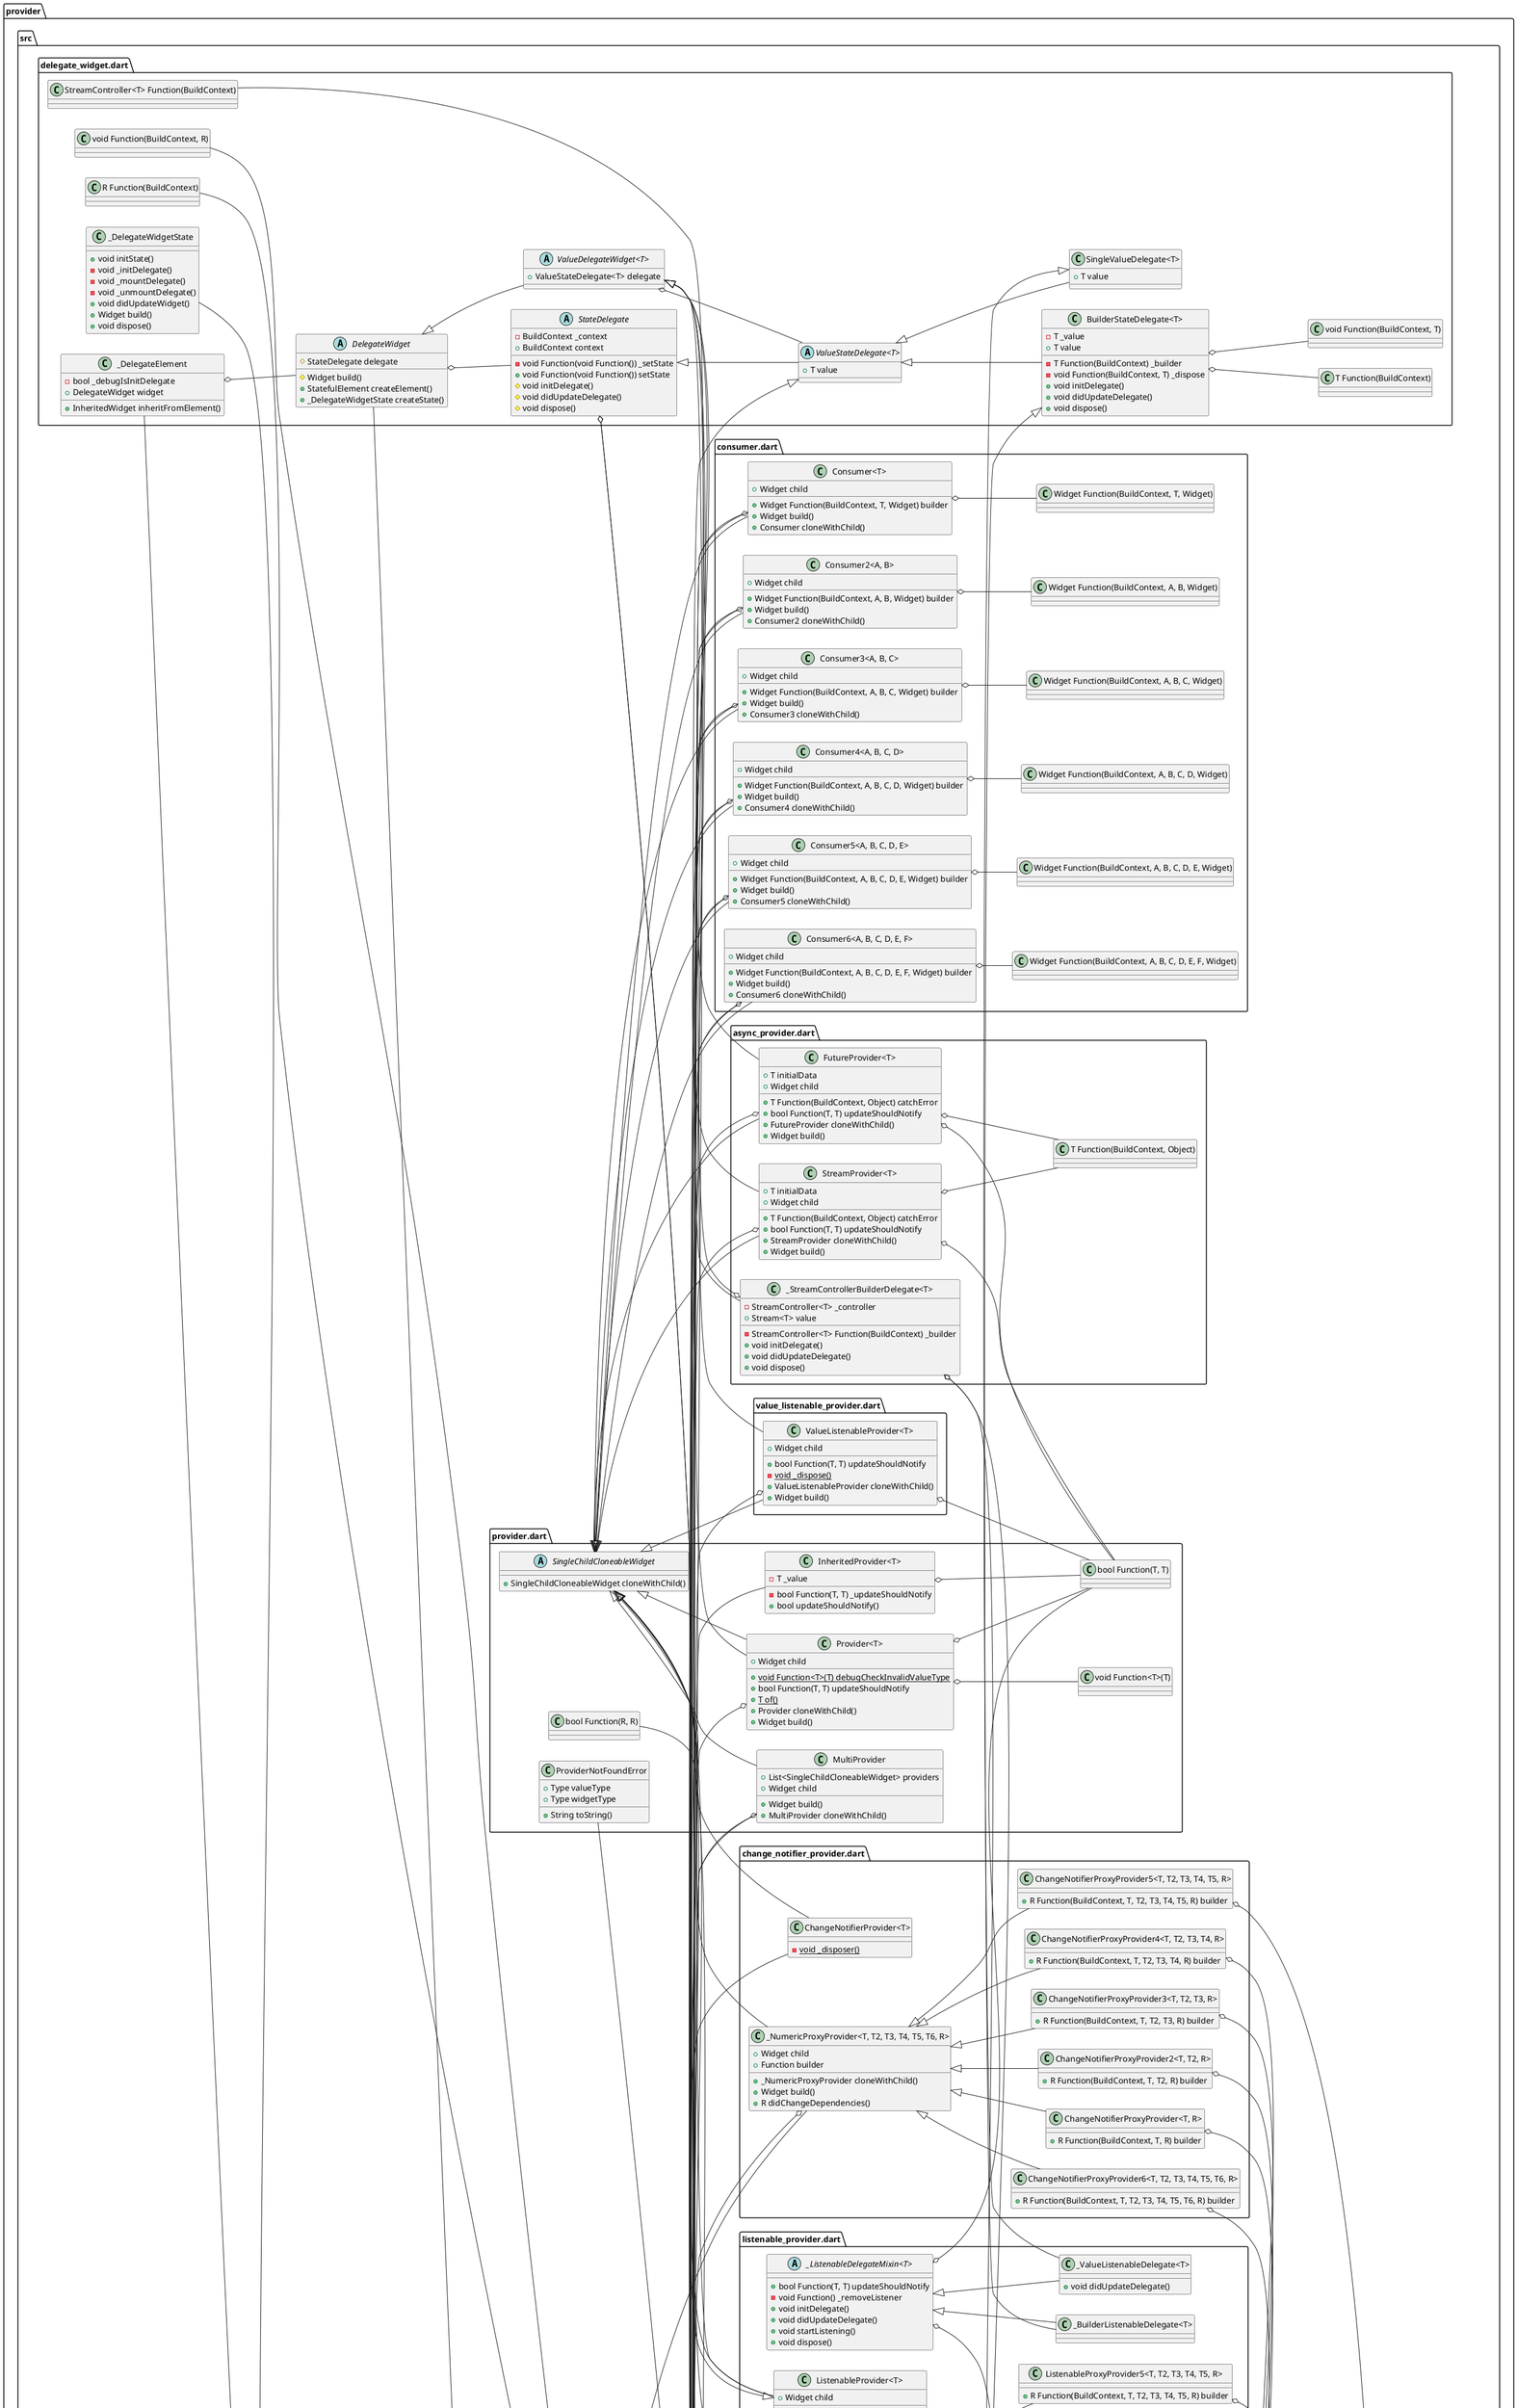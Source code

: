 @startuml
left to right direction
set namespaceSeparator ::

abstract class "provider::src::provider.dart::SingleChildCloneableWidget" {
  +SingleChildCloneableWidget cloneWithChild()
}

"flutter::src::widgets::framework.dart::Widget" <|-- "provider::src::provider.dart::SingleChildCloneableWidget"

class "provider::src::provider.dart::InheritedProvider<T>" {
  -T _value
  -bool Function(T, T) _updateShouldNotify
  +bool updateShouldNotify()
}

"provider::src::provider.dart::InheritedProvider<T>" o-- "provider::src::provider.dart::bool Function(T, T)"
"flutter::src::widgets::framework.dart::InheritedWidget" <|-- "provider::src::provider.dart::InheritedProvider<T>"

class "provider::src::provider.dart::MultiProvider" {
  +List<SingleChildCloneableWidget> providers
  +Widget child
  +Widget build()
  +MultiProvider cloneWithChild()
}

"provider::src::provider.dart::MultiProvider" o-- "flutter::src::widgets::framework.dart::Widget"
"flutter::src::widgets::framework.dart::StatelessWidget" <|-- "provider::src::provider.dart::MultiProvider"
"provider::src::provider.dart::SingleChildCloneableWidget" <|-- "provider::src::provider.dart::MultiProvider"

class "provider::src::provider.dart::Provider<T>" {
  {static} +void Function<T>(T) debugCheckInvalidValueType
  +bool Function(T, T) updateShouldNotify
  +Widget child
  {static} +T of()
  +Provider cloneWithChild()
  +Widget build()
}

"provider::src::provider.dart::Provider<T>" o-- "provider::src::provider.dart::void Function<T>(T)"
"provider::src::provider.dart::Provider<T>" o-- "provider::src::provider.dart::bool Function(T, T)"
"provider::src::provider.dart::Provider<T>" o-- "flutter::src::widgets::framework.dart::Widget"
"provider::src::delegate_widget.dart::ValueDelegateWidget<T>" <|-- "provider::src::provider.dart::Provider<T>"
"provider::src::provider.dart::SingleChildCloneableWidget" <|-- "provider::src::provider.dart::Provider<T>"

class "provider::src::provider.dart::ProviderNotFoundError" {
  +Type valueType
  +Type widgetType
  +String toString()
}

"dart::core::Error" <|-- "provider::src::provider.dart::ProviderNotFoundError"

class "provider::src::async_provider.dart::StreamProvider<T>" {
  +T initialData
  +Widget child
  +T Function(BuildContext, Object) catchError
  +bool Function(T, T) updateShouldNotify
  +StreamProvider cloneWithChild()
  +Widget build()
}

"provider::src::async_provider.dart::StreamProvider<T>" o-- "flutter::src::widgets::framework.dart::Widget"
"provider::src::async_provider.dart::StreamProvider<T>" o-- "provider::src::async_provider.dart::T Function(BuildContext, Object)"
"provider::src::async_provider.dart::StreamProvider<T>" o-- "provider::src::provider.dart::bool Function(T, T)"
"provider::src::delegate_widget.dart::ValueDelegateWidget<T>" <|-- "provider::src::async_provider.dart::StreamProvider<T>"
"provider::src::provider.dart::SingleChildCloneableWidget" <|-- "provider::src::async_provider.dart::StreamProvider<T>"

class "provider::src::async_provider.dart::_StreamControllerBuilderDelegate<T>" {
  -StreamController<T> _controller
  -StreamController<T> Function(BuildContext) _builder
  +Stream<T> value
  +void initDelegate()
  +void didUpdateDelegate()
  +void dispose()
}

"provider::src::async_provider.dart::_StreamControllerBuilderDelegate<T>" o-- "dart::async::StreamController<T>"
"provider::src::async_provider.dart::_StreamControllerBuilderDelegate<T>" o-- "provider::src::delegate_widget.dart::StreamController<T> Function(BuildContext)"
"provider::src::async_provider.dart::_StreamControllerBuilderDelegate<T>" o-- "dart::async::Stream<T>"
"provider::src::delegate_widget.dart::ValueStateDelegate<T>" <|-- "provider::src::async_provider.dart::_StreamControllerBuilderDelegate<T>"

class "provider::src::async_provider.dart::FutureProvider<T>" {
  +T initialData
  +Widget child
  +T Function(BuildContext, Object) catchError
  +bool Function(T, T) updateShouldNotify
  +FutureProvider cloneWithChild()
  +Widget build()
}

"provider::src::async_provider.dart::FutureProvider<T>" o-- "flutter::src::widgets::framework.dart::Widget"
"provider::src::async_provider.dart::FutureProvider<T>" o-- "provider::src::async_provider.dart::T Function(BuildContext, Object)"
"provider::src::async_provider.dart::FutureProvider<T>" o-- "provider::src::provider.dart::bool Function(T, T)"
"provider::src::delegate_widget.dart::ValueDelegateWidget<T>" <|-- "provider::src::async_provider.dart::FutureProvider<T>"
"provider::src::provider.dart::SingleChildCloneableWidget" <|-- "provider::src::async_provider.dart::FutureProvider<T>"

abstract class "provider::src::listenable_provider.dart::_ListenableDelegateMixin<T>" {
  +bool Function(T, T) updateShouldNotify
  -void Function() _removeListener
  +void initDelegate()
  +void didUpdateDelegate()
  +void startListening()
  +void dispose()
}

"provider::src::listenable_provider.dart::_ListenableDelegateMixin<T>" o-- "provider::src::provider.dart::bool Function(T, T)"
"provider::src::listenable_provider.dart::_ListenableDelegateMixin<T>" o-- "dart::ui::void Function()"

class "provider::src::listenable_provider.dart::ListenableProvider<T>" {
  +Widget child
  +ListenableProvider cloneWithChild()
  +Widget build()
}

"provider::src::listenable_provider.dart::ListenableProvider<T>" o-- "flutter::src::widgets::framework.dart::Widget"
"provider::src::delegate_widget.dart::ValueDelegateWidget<T>" <|-- "provider::src::listenable_provider.dart::ListenableProvider<T>"
"provider::src::provider.dart::SingleChildCloneableWidget" <|-- "provider::src::listenable_provider.dart::ListenableProvider<T>"

class "provider::src::listenable_provider.dart::_ValueListenableDelegate<T>" {
  +void didUpdateDelegate()
}

"provider::src::delegate_widget.dart::SingleValueDelegate<T>" <|-- "provider::src::listenable_provider.dart::_ValueListenableDelegate<T>"
"provider::src::listenable_provider.dart::_ListenableDelegateMixin<T>" <|-- "provider::src::listenable_provider.dart::_ValueListenableDelegate<T>"

class "provider::src::listenable_provider.dart::_BuilderListenableDelegate<T>" {
}

"provider::src::delegate_widget.dart::BuilderStateDelegate<T>" <|-- "provider::src::listenable_provider.dart::_BuilderListenableDelegate<T>"
"provider::src::listenable_provider.dart::_ListenableDelegateMixin<T>" <|-- "provider::src::listenable_provider.dart::_BuilderListenableDelegate<T>"

class "provider::src::listenable_provider.dart::_NumericProxyProvider<T, T2, T3, T4, T5, T6, R>" {
  +Widget child
  +Function builder
  +_NumericProxyProvider cloneWithChild()
  +Widget build()
  +R didChangeDependencies()
}

"provider::src::listenable_provider.dart::_NumericProxyProvider<T, T2, T3, T4, T5, T6, R>" o-- "flutter::src::widgets::framework.dart::Widget"
"provider::src::proxy_provider.dart::ProxyProviderBase<R>" <|-- "provider::src::listenable_provider.dart::_NumericProxyProvider<T, T2, T3, T4, T5, T6, R>"
"provider::src::provider.dart::SingleChildCloneableWidget" <|-- "provider::src::listenable_provider.dart::_NumericProxyProvider<T, T2, T3, T4, T5, T6, R>"

class "provider::src::listenable_provider.dart::ListenableProxyProvider<T, R>" {
  +R Function(BuildContext, T, R) builder
}

"provider::src::listenable_provider.dart::ListenableProxyProvider<T, R>" o-- "provider::src::proxy_provider.dart::R Function(BuildContext, T, R)"
"provider::src::listenable_provider.dart::_NumericProxyProvider<T, T2, T3, T4, T5, T6, R>" <|-- "provider::src::listenable_provider.dart::ListenableProxyProvider<T, R>"

class "provider::src::listenable_provider.dart::ListenableProxyProvider2<T, T2, R>" {
  +R Function(BuildContext, T, T2, R) builder
}

"provider::src::listenable_provider.dart::ListenableProxyProvider2<T, T2, R>" o-- "provider::src::proxy_provider.dart::R Function(BuildContext, T, T2, R)"
"provider::src::listenable_provider.dart::_NumericProxyProvider<T, T2, T3, T4, T5, T6, R>" <|-- "provider::src::listenable_provider.dart::ListenableProxyProvider2<T, T2, R>"

class "provider::src::listenable_provider.dart::ListenableProxyProvider3<T, T2, T3, R>" {
  +R Function(BuildContext, T, T2, T3, R) builder
}

"provider::src::listenable_provider.dart::ListenableProxyProvider3<T, T2, T3, R>" o-- "provider::src::proxy_provider.dart::R Function(BuildContext, T, T2, T3, R)"
"provider::src::listenable_provider.dart::_NumericProxyProvider<T, T2, T3, T4, T5, T6, R>" <|-- "provider::src::listenable_provider.dart::ListenableProxyProvider3<T, T2, T3, R>"

class "provider::src::listenable_provider.dart::ListenableProxyProvider4<T, T2, T3, T4, R>" {
  +R Function(BuildContext, T, T2, T3, T4, R) builder
}

"provider::src::listenable_provider.dart::ListenableProxyProvider4<T, T2, T3, T4, R>" o-- "provider::src::proxy_provider.dart::R Function(BuildContext, T, T2, T3, T4, R)"
"provider::src::listenable_provider.dart::_NumericProxyProvider<T, T2, T3, T4, T5, T6, R>" <|-- "provider::src::listenable_provider.dart::ListenableProxyProvider4<T, T2, T3, T4, R>"

class "provider::src::listenable_provider.dart::ListenableProxyProvider5<T, T2, T3, T4, T5, R>" {
  +R Function(BuildContext, T, T2, T3, T4, T5, R) builder
}

"provider::src::listenable_provider.dart::ListenableProxyProvider5<T, T2, T3, T4, T5, R>" o-- "provider::src::proxy_provider.dart::R Function(BuildContext, T, T2, T3, T4, T5, R)"
"provider::src::listenable_provider.dart::_NumericProxyProvider<T, T2, T3, T4, T5, T6, R>" <|-- "provider::src::listenable_provider.dart::ListenableProxyProvider5<T, T2, T3, T4, T5, R>"

class "provider::src::listenable_provider.dart::ListenableProxyProvider6<T, T2, T3, T4, T5, T6, R>" {
  +R Function(BuildContext, T, T2, T3, T4, T5, T6, R) builder
}

"provider::src::listenable_provider.dart::ListenableProxyProvider6<T, T2, T3, T4, T5, T6, R>" o-- "provider::src::proxy_provider.dart::R Function(BuildContext, T, T2, T3, T4, T5, T6, R)"
"provider::src::listenable_provider.dart::_NumericProxyProvider<T, T2, T3, T4, T5, T6, R>" <|-- "provider::src::listenable_provider.dart::ListenableProxyProvider6<T, T2, T3, T4, T5, T6, R>"

class "provider::src::consumer.dart::Consumer<T>" {
  +Widget child
  +Widget Function(BuildContext, T, Widget) builder
  +Widget build()
  +Consumer cloneWithChild()
}

"provider::src::consumer.dart::Consumer<T>" o-- "flutter::src::widgets::framework.dart::Widget"
"provider::src::consumer.dart::Consumer<T>" o-- "provider::src::consumer.dart::Widget Function(BuildContext, T, Widget)"
"flutter::src::widgets::framework.dart::StatelessWidget" <|-- "provider::src::consumer.dart::Consumer<T>"
"provider::src::provider.dart::SingleChildCloneableWidget" <|-- "provider::src::consumer.dart::Consumer<T>"

class "provider::src::consumer.dart::Consumer2<A, B>" {
  +Widget child
  +Widget Function(BuildContext, A, B, Widget) builder
  +Widget build()
  +Consumer2 cloneWithChild()
}

"provider::src::consumer.dart::Consumer2<A, B>" o-- "flutter::src::widgets::framework.dart::Widget"
"provider::src::consumer.dart::Consumer2<A, B>" o-- "provider::src::consumer.dart::Widget Function(BuildContext, A, B, Widget)"
"flutter::src::widgets::framework.dart::StatelessWidget" <|-- "provider::src::consumer.dart::Consumer2<A, B>"
"provider::src::provider.dart::SingleChildCloneableWidget" <|-- "provider::src::consumer.dart::Consumer2<A, B>"

class "provider::src::consumer.dart::Consumer3<A, B, C>" {
  +Widget child
  +Widget Function(BuildContext, A, B, C, Widget) builder
  +Widget build()
  +Consumer3 cloneWithChild()
}

"provider::src::consumer.dart::Consumer3<A, B, C>" o-- "flutter::src::widgets::framework.dart::Widget"
"provider::src::consumer.dart::Consumer3<A, B, C>" o-- "provider::src::consumer.dart::Widget Function(BuildContext, A, B, C, Widget)"
"flutter::src::widgets::framework.dart::StatelessWidget" <|-- "provider::src::consumer.dart::Consumer3<A, B, C>"
"provider::src::provider.dart::SingleChildCloneableWidget" <|-- "provider::src::consumer.dart::Consumer3<A, B, C>"

class "provider::src::consumer.dart::Consumer4<A, B, C, D>" {
  +Widget child
  +Widget Function(BuildContext, A, B, C, D, Widget) builder
  +Widget build()
  +Consumer4 cloneWithChild()
}

"provider::src::consumer.dart::Consumer4<A, B, C, D>" o-- "flutter::src::widgets::framework.dart::Widget"
"provider::src::consumer.dart::Consumer4<A, B, C, D>" o-- "provider::src::consumer.dart::Widget Function(BuildContext, A, B, C, D, Widget)"
"flutter::src::widgets::framework.dart::StatelessWidget" <|-- "provider::src::consumer.dart::Consumer4<A, B, C, D>"
"provider::src::provider.dart::SingleChildCloneableWidget" <|-- "provider::src::consumer.dart::Consumer4<A, B, C, D>"

class "provider::src::consumer.dart::Consumer5<A, B, C, D, E>" {
  +Widget child
  +Widget Function(BuildContext, A, B, C, D, E, Widget) builder
  +Widget build()
  +Consumer5 cloneWithChild()
}

"provider::src::consumer.dart::Consumer5<A, B, C, D, E>" o-- "flutter::src::widgets::framework.dart::Widget"
"provider::src::consumer.dart::Consumer5<A, B, C, D, E>" o-- "provider::src::consumer.dart::Widget Function(BuildContext, A, B, C, D, E, Widget)"
"flutter::src::widgets::framework.dart::StatelessWidget" <|-- "provider::src::consumer.dart::Consumer5<A, B, C, D, E>"
"provider::src::provider.dart::SingleChildCloneableWidget" <|-- "provider::src::consumer.dart::Consumer5<A, B, C, D, E>"

class "provider::src::consumer.dart::Consumer6<A, B, C, D, E, F>" {
  +Widget child
  +Widget Function(BuildContext, A, B, C, D, E, F, Widget) builder
  +Widget build()
  +Consumer6 cloneWithChild()
}

"provider::src::consumer.dart::Consumer6<A, B, C, D, E, F>" o-- "flutter::src::widgets::framework.dart::Widget"
"provider::src::consumer.dart::Consumer6<A, B, C, D, E, F>" o-- "provider::src::consumer.dart::Widget Function(BuildContext, A, B, C, D, E, F, Widget)"
"flutter::src::widgets::framework.dart::StatelessWidget" <|-- "provider::src::consumer.dart::Consumer6<A, B, C, D, E, F>"
"provider::src::provider.dart::SingleChildCloneableWidget" <|-- "provider::src::consumer.dart::Consumer6<A, B, C, D, E, F>"

class "provider::src::change_notifier_provider.dart::ChangeNotifierProvider<T>" {
  {static} -void _disposer()
}

"provider::src::listenable_provider.dart::ListenableProvider<T>" <|-- "provider::src::change_notifier_provider.dart::ChangeNotifierProvider<T>"
"provider::src::provider.dart::SingleChildCloneableWidget" <|-- "provider::src::change_notifier_provider.dart::ChangeNotifierProvider<T>"

class "provider::src::change_notifier_provider.dart::_NumericProxyProvider<T, T2, T3, T4, T5, T6, R>" {
  +Widget child
  +Function builder
  +_NumericProxyProvider cloneWithChild()
  +Widget build()
  +R didChangeDependencies()
}

"provider::src::change_notifier_provider.dart::_NumericProxyProvider<T, T2, T3, T4, T5, T6, R>" o-- "flutter::src::widgets::framework.dart::Widget"
"provider::src::proxy_provider.dart::ProxyProviderBase<R>" <|-- "provider::src::change_notifier_provider.dart::_NumericProxyProvider<T, T2, T3, T4, T5, T6, R>"
"provider::src::provider.dart::SingleChildCloneableWidget" <|-- "provider::src::change_notifier_provider.dart::_NumericProxyProvider<T, T2, T3, T4, T5, T6, R>"

class "provider::src::change_notifier_provider.dart::ChangeNotifierProxyProvider<T, R>" {
  +R Function(BuildContext, T, R) builder
}

"provider::src::change_notifier_provider.dart::ChangeNotifierProxyProvider<T, R>" o-- "provider::src::proxy_provider.dart::R Function(BuildContext, T, R)"
"provider::src::change_notifier_provider.dart::_NumericProxyProvider<T, T2, T3, T4, T5, T6, R>" <|-- "provider::src::change_notifier_provider.dart::ChangeNotifierProxyProvider<T, R>"

class "provider::src::change_notifier_provider.dart::ChangeNotifierProxyProvider2<T, T2, R>" {
  +R Function(BuildContext, T, T2, R) builder
}

"provider::src::change_notifier_provider.dart::ChangeNotifierProxyProvider2<T, T2, R>" o-- "provider::src::proxy_provider.dart::R Function(BuildContext, T, T2, R)"
"provider::src::change_notifier_provider.dart::_NumericProxyProvider<T, T2, T3, T4, T5, T6, R>" <|-- "provider::src::change_notifier_provider.dart::ChangeNotifierProxyProvider2<T, T2, R>"

class "provider::src::change_notifier_provider.dart::ChangeNotifierProxyProvider3<T, T2, T3, R>" {
  +R Function(BuildContext, T, T2, T3, R) builder
}

"provider::src::change_notifier_provider.dart::ChangeNotifierProxyProvider3<T, T2, T3, R>" o-- "provider::src::proxy_provider.dart::R Function(BuildContext, T, T2, T3, R)"
"provider::src::change_notifier_provider.dart::_NumericProxyProvider<T, T2, T3, T4, T5, T6, R>" <|-- "provider::src::change_notifier_provider.dart::ChangeNotifierProxyProvider3<T, T2, T3, R>"

class "provider::src::change_notifier_provider.dart::ChangeNotifierProxyProvider4<T, T2, T3, T4, R>" {
  +R Function(BuildContext, T, T2, T3, T4, R) builder
}

"provider::src::change_notifier_provider.dart::ChangeNotifierProxyProvider4<T, T2, T3, T4, R>" o-- "provider::src::proxy_provider.dart::R Function(BuildContext, T, T2, T3, T4, R)"
"provider::src::change_notifier_provider.dart::_NumericProxyProvider<T, T2, T3, T4, T5, T6, R>" <|-- "provider::src::change_notifier_provider.dart::ChangeNotifierProxyProvider4<T, T2, T3, T4, R>"

class "provider::src::change_notifier_provider.dart::ChangeNotifierProxyProvider5<T, T2, T3, T4, T5, R>" {
  +R Function(BuildContext, T, T2, T3, T4, T5, R) builder
}

"provider::src::change_notifier_provider.dart::ChangeNotifierProxyProvider5<T, T2, T3, T4, T5, R>" o-- "provider::src::proxy_provider.dart::R Function(BuildContext, T, T2, T3, T4, T5, R)"
"provider::src::change_notifier_provider.dart::_NumericProxyProvider<T, T2, T3, T4, T5, T6, R>" <|-- "provider::src::change_notifier_provider.dart::ChangeNotifierProxyProvider5<T, T2, T3, T4, T5, R>"

class "provider::src::change_notifier_provider.dart::ChangeNotifierProxyProvider6<T, T2, T3, T4, T5, T6, R>" {
  +R Function(BuildContext, T, T2, T3, T4, T5, T6, R) builder
}

"provider::src::change_notifier_provider.dart::ChangeNotifierProxyProvider6<T, T2, T3, T4, T5, T6, R>" o-- "provider::src::proxy_provider.dart::R Function(BuildContext, T, T2, T3, T4, T5, T6, R)"
"provider::src::change_notifier_provider.dart::_NumericProxyProvider<T, T2, T3, T4, T5, T6, R>" <|-- "provider::src::change_notifier_provider.dart::ChangeNotifierProxyProvider6<T, T2, T3, T4, T5, T6, R>"

class "provider::src::value_listenable_provider.dart::ValueListenableProvider<T>" {
  +Widget child
  +bool Function(T, T) updateShouldNotify
  {static} -void _dispose()
  +ValueListenableProvider cloneWithChild()
  +Widget build()
}

"provider::src::value_listenable_provider.dart::ValueListenableProvider<T>" o-- "flutter::src::widgets::framework.dart::Widget"
"provider::src::value_listenable_provider.dart::ValueListenableProvider<T>" o-- "provider::src::provider.dart::bool Function(T, T)"
"provider::src::delegate_widget.dart::ValueDelegateWidget<T>" <|-- "provider::src::value_listenable_provider.dart::ValueListenableProvider<T>"
"provider::src::provider.dart::SingleChildCloneableWidget" <|-- "provider::src::value_listenable_provider.dart::ValueListenableProvider<T>"

abstract class "provider::src::proxy_provider.dart::ProxyProviderWidget" {
  +ProxyProviderState createState()
  +ProxyProviderElement createElement()
}

"flutter::src::widgets::framework.dart::StatefulWidget" <|-- "provider::src::proxy_provider.dart::ProxyProviderWidget"

abstract class "provider::src::proxy_provider.dart::ProxyProviderState<T>" {
  #void didUpdateDependencies()
}

"flutter::src::widgets::framework.dart::State<T>" <|-- "provider::src::proxy_provider.dart::ProxyProviderState<T>"

class "provider::src::proxy_provider.dart::ProxyProviderElement" {
  -bool _didChangeDependencies
  +ProxyProviderWidget widget
  +ProxyProviderState<ProxyProviderWidget> state
  +void didChangeDependencies()
  +Widget build()
}

"provider::src::proxy_provider.dart::ProxyProviderElement" o-- "provider::src::proxy_provider.dart::ProxyProviderWidget"
"provider::src::proxy_provider.dart::ProxyProviderElement" o-- "provider::src::proxy_provider.dart::ProxyProviderState<ProxyProviderWidget>"
"flutter::src::widgets::framework.dart::StatefulElement" <|-- "provider::src::proxy_provider.dart::ProxyProviderElement"

abstract class "provider::src::proxy_provider.dart::Void" {
}

abstract class "provider::src::proxy_provider.dart::ProxyProviderBase<R>" {
  +R Function(BuildContext) initialBuilder
  +void Function(BuildContext, R) dispose
  +_ProxyProviderState createState()
  +R didChangeDependencies()
  +Widget build()
}

"provider::src::proxy_provider.dart::ProxyProviderBase<R>" o-- "provider::src::delegate_widget.dart::R Function(BuildContext)"
"provider::src::proxy_provider.dart::ProxyProviderBase<R>" o-- "provider::src::delegate_widget.dart::void Function(BuildContext, R)"
"provider::src::proxy_provider.dart::ProxyProviderWidget" <|-- "provider::src::proxy_provider.dart::ProxyProviderBase<R>"

class "provider::src::proxy_provider.dart::_ProxyProviderState<R>" {
  -R _value
  +void initState()
  +void didUpdateDependencies()
  +Widget build()
  +void dispose()
}

"provider::src::proxy_provider.dart::ProxyProviderState<T>" <|-- "provider::src::proxy_provider.dart::_ProxyProviderState<R>"

class "provider::src::proxy_provider.dart::NumericProxyProvider<T, T2, T3, T4, T5, T6, R>" {
  +Widget child
  +Function builder
  +bool Function(R, R) updateShouldNotify
  +NumericProxyProvider cloneWithChild()
  +Widget build()
  +R didChangeDependencies()
}

"provider::src::proxy_provider.dart::NumericProxyProvider<T, T2, T3, T4, T5, T6, R>" o-- "flutter::src::widgets::framework.dart::Widget"
"provider::src::proxy_provider.dart::NumericProxyProvider<T, T2, T3, T4, T5, T6, R>" o-- "provider::src::provider.dart::bool Function(R, R)"
"provider::src::proxy_provider.dart::ProxyProviderBase<R>" <|-- "provider::src::proxy_provider.dart::NumericProxyProvider<T, T2, T3, T4, T5, T6, R>"
"provider::src::provider.dart::SingleChildCloneableWidget" <|-- "provider::src::proxy_provider.dart::NumericProxyProvider<T, T2, T3, T4, T5, T6, R>"

class "provider::src::proxy_provider.dart::ProxyProvider<T, R>" {
  +R Function(BuildContext, T, R) builder
}

"provider::src::proxy_provider.dart::ProxyProvider<T, R>" o-- "provider::src::proxy_provider.dart::R Function(BuildContext, T, R)"
"provider::src::proxy_provider.dart::NumericProxyProvider<T, T2, T3, T4, T5, T6, R>" <|-- "provider::src::proxy_provider.dart::ProxyProvider<T, R>"

class "provider::src::proxy_provider.dart::ProxyProvider2<T, T2, R>" {
  +R Function(BuildContext, T, T2, R) builder
}

"provider::src::proxy_provider.dart::ProxyProvider2<T, T2, R>" o-- "provider::src::proxy_provider.dart::R Function(BuildContext, T, T2, R)"
"provider::src::proxy_provider.dart::NumericProxyProvider<T, T2, T3, T4, T5, T6, R>" <|-- "provider::src::proxy_provider.dart::ProxyProvider2<T, T2, R>"

class "provider::src::proxy_provider.dart::ProxyProvider3<T, T2, T3, R>" {
  +R Function(BuildContext, T, T2, T3, R) builder
}

"provider::src::proxy_provider.dart::ProxyProvider3<T, T2, T3, R>" o-- "provider::src::proxy_provider.dart::R Function(BuildContext, T, T2, T3, R)"
"provider::src::proxy_provider.dart::NumericProxyProvider<T, T2, T3, T4, T5, T6, R>" <|-- "provider::src::proxy_provider.dart::ProxyProvider3<T, T2, T3, R>"

class "provider::src::proxy_provider.dart::ProxyProvider4<T, T2, T3, T4, R>" {
  +R Function(BuildContext, T, T2, T3, T4, R) builder
}

"provider::src::proxy_provider.dart::ProxyProvider4<T, T2, T3, T4, R>" o-- "provider::src::proxy_provider.dart::R Function(BuildContext, T, T2, T3, T4, R)"
"provider::src::proxy_provider.dart::NumericProxyProvider<T, T2, T3, T4, T5, T6, R>" <|-- "provider::src::proxy_provider.dart::ProxyProvider4<T, T2, T3, T4, R>"

class "provider::src::proxy_provider.dart::ProxyProvider5<T, T2, T3, T4, T5, R>" {
  +R Function(BuildContext, T, T2, T3, T4, T5, R) builder
}

"provider::src::proxy_provider.dart::ProxyProvider5<T, T2, T3, T4, T5, R>" o-- "provider::src::proxy_provider.dart::R Function(BuildContext, T, T2, T3, T4, T5, R)"
"provider::src::proxy_provider.dart::NumericProxyProvider<T, T2, T3, T4, T5, T6, R>" <|-- "provider::src::proxy_provider.dart::ProxyProvider5<T, T2, T3, T4, T5, R>"

class "provider::src::proxy_provider.dart::ProxyProvider6<T, T2, T3, T4, T5, T6, R>" {
  +R Function(BuildContext, T, T2, T3, T4, T5, T6, R) builder
}

"provider::src::proxy_provider.dart::ProxyProvider6<T, T2, T3, T4, T5, T6, R>" o-- "provider::src::proxy_provider.dart::R Function(BuildContext, T, T2, T3, T4, T5, T6, R)"
"provider::src::proxy_provider.dart::NumericProxyProvider<T, T2, T3, T4, T5, T6, R>" <|-- "provider::src::proxy_provider.dart::ProxyProvider6<T, T2, T3, T4, T5, T6, R>"

abstract class "provider::src::delegate_widget.dart::StateDelegate" {
  -BuildContext _context
  -void Function(void Function()) _setState
  +BuildContext context
  +void Function(void Function()) setState
  #void initDelegate()
  #void didUpdateDelegate()
  #void dispose()
}

"provider::src::delegate_widget.dart::StateDelegate" o-- "flutter::src::widgets::framework.dart::BuildContext"
"provider::src::delegate_widget.dart::StateDelegate" o-- "flutter::src::widgets::framework.dart::void Function(void Function())"

abstract class "provider::src::delegate_widget.dart::DelegateWidget" {
  #StateDelegate delegate
  #Widget build()
  +StatefulElement createElement()
  +_DelegateWidgetState createState()
}

"provider::src::delegate_widget.dart::DelegateWidget" o-- "provider::src::delegate_widget.dart::StateDelegate"
"flutter::src::widgets::framework.dart::StatefulWidget" <|-- "provider::src::delegate_widget.dart::DelegateWidget"

class "provider::src::delegate_widget.dart::_DelegateWidgetState" {
  +void initState()
  -void _initDelegate()
  -void _mountDelegate()
  -void _unmountDelegate()
  +void didUpdateWidget()
  +Widget build()
  +void dispose()
}

"flutter::src::widgets::framework.dart::State<T>" <|-- "provider::src::delegate_widget.dart::_DelegateWidgetState"

class "provider::src::delegate_widget.dart::_DelegateElement" {
  -bool _debugIsInitDelegate
  +DelegateWidget widget
  +InheritedWidget inheritFromElement()
}

"provider::src::delegate_widget.dart::_DelegateElement" o-- "provider::src::delegate_widget.dart::DelegateWidget"
"flutter::src::widgets::framework.dart::StatefulElement" <|-- "provider::src::delegate_widget.dart::_DelegateElement"

abstract class "provider::src::delegate_widget.dart::ValueStateDelegate<T>" {
  +T value
}

"provider::src::delegate_widget.dart::StateDelegate" <|-- "provider::src::delegate_widget.dart::ValueStateDelegate<T>"

class "provider::src::delegate_widget.dart::SingleValueDelegate<T>" {
  +T value
}

"provider::src::delegate_widget.dart::ValueStateDelegate<T>" <|-- "provider::src::delegate_widget.dart::SingleValueDelegate<T>"

class "provider::src::delegate_widget.dart::BuilderStateDelegate<T>" {
  -T Function(BuildContext) _builder
  -void Function(BuildContext, T) _dispose
  -T _value
  +T value
  +void initDelegate()
  +void didUpdateDelegate()
  +void dispose()
}

"provider::src::delegate_widget.dart::BuilderStateDelegate<T>" o-- "provider::src::delegate_widget.dart::T Function(BuildContext)"
"provider::src::delegate_widget.dart::BuilderStateDelegate<T>" o-- "provider::src::delegate_widget.dart::void Function(BuildContext, T)"
"provider::src::delegate_widget.dart::ValueStateDelegate<T>" <|-- "provider::src::delegate_widget.dart::BuilderStateDelegate<T>"

abstract class "provider::src::delegate_widget.dart::ValueDelegateWidget<T>" {
  +ValueStateDelegate<T> delegate
}

"provider::src::delegate_widget.dart::ValueDelegateWidget<T>" o-- "provider::src::delegate_widget.dart::ValueStateDelegate<T>"
"provider::src::delegate_widget.dart::DelegateWidget" <|-- "provider::src::delegate_widget.dart::ValueDelegateWidget<T>"


@enduml
